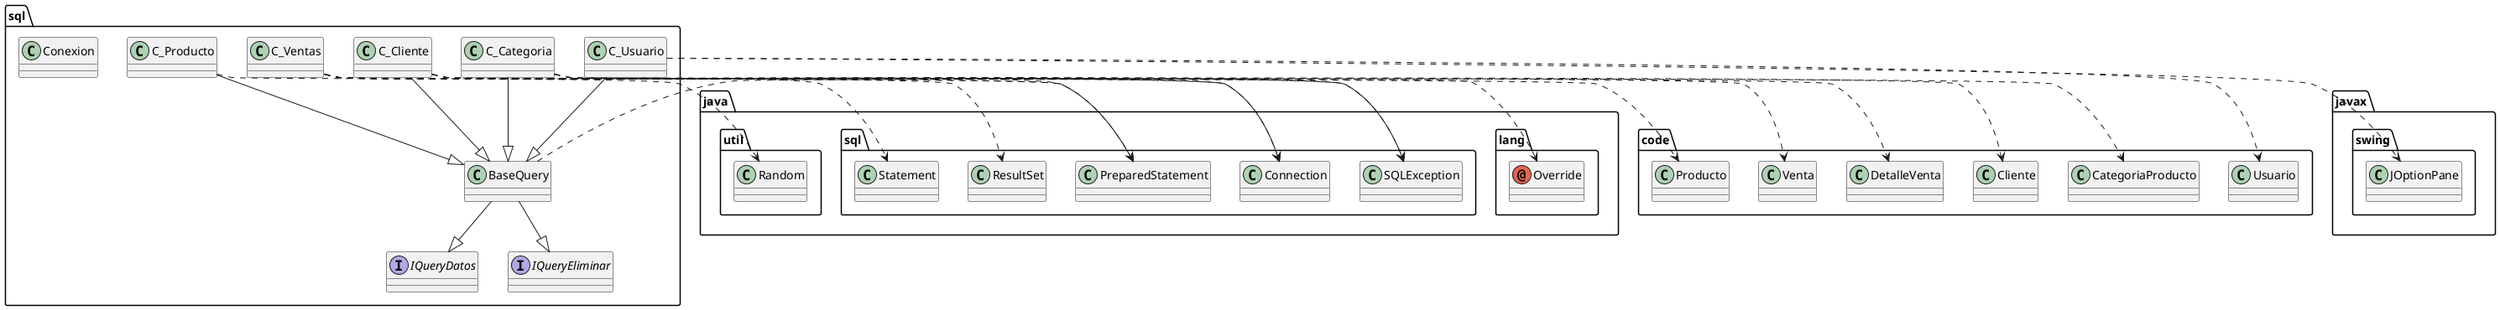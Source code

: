 @startuml
annotation java.lang.Override
class code.CategoriaProducto
class code.Cliente
class code.DetalleVenta
class code.Producto
class code.Usuario
class code.Venta
class java.sql.Connection
class java.sql.PreparedStatement
class java.sql.ResultSet
class java.sql.SQLException
class java.sql.Statement
class java.util.Random
class javax.swing.JOptionPane
class sql.BaseQuery
class sql.C_Categoria
class sql.C_Cliente
class sql.C_Producto
class sql.C_Usuario
class sql.C_Ventas
class sql.Conexion
interface sql.IQueryDatos
interface sql.IQueryEliminar
sql.BaseQuery ..> java.lang.Override
sql.BaseQuery --|> sql.IQueryDatos
sql.BaseQuery --|> sql.IQueryEliminar
sql.C_Categoria ..> code.CategoriaProducto
sql.C_Categoria ..> java.sql.Connection
sql.C_Categoria ..> java.sql.PreparedStatement
sql.C_Categoria ..> java.sql.SQLException
sql.C_Categoria --|> sql.BaseQuery
sql.C_Cliente ..> code.Cliente
sql.C_Cliente ..> java.sql.Connection
sql.C_Cliente ..> java.sql.PreparedStatement
sql.C_Cliente ..> java.sql.SQLException
sql.C_Cliente --|> sql.BaseQuery
sql.C_Producto ..> code.Producto
sql.C_Producto --|> sql.BaseQuery
sql.C_Usuario ..> code.Usuario
sql.C_Usuario ..> javax.swing.JOptionPane
sql.C_Usuario --|> sql.BaseQuery
sql.C_Ventas ..> code.DetalleVenta
sql.C_Ventas ..> code.Venta
sql.C_Ventas ..> java.sql.Connection
sql.C_Ventas ..> java.sql.PreparedStatement
sql.C_Ventas ..> java.sql.ResultSet
sql.C_Ventas ..> java.sql.SQLException
sql.C_Ventas ..> java.sql.Statement
sql.C_Ventas ..> java.util.Random
@enduml
